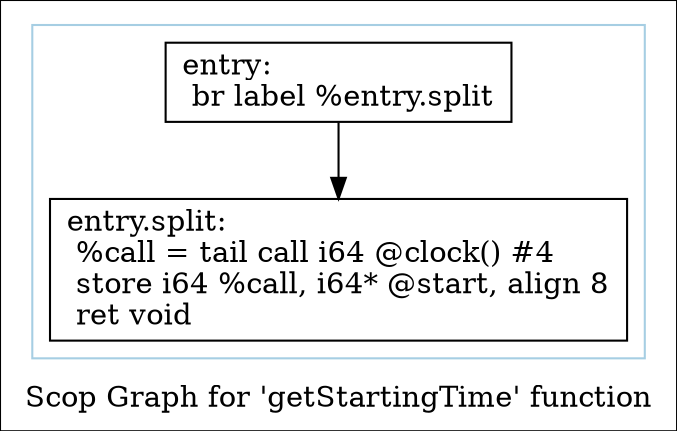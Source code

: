 digraph "Scop Graph for 'getStartingTime' function" {
	label="Scop Graph for 'getStartingTime' function";

	Node0x58ba3e0 [shape=record,label="{entry:\l  br label %entry.split\l}"];
	Node0x58ba3e0 -> Node0x58c05e0;
	Node0x58c05e0 [shape=record,label="{entry.split:                                      \l  %call = tail call i64 @clock() #4\l  store i64 %call, i64* @start, align 8\l  ret void\l}"];
	colorscheme = "paired12"
        subgraph cluster_0x590b740 {
          label = "";
          style = solid;
          color = 1
          Node0x58ba3e0;
          Node0x58c05e0;
        }
}
